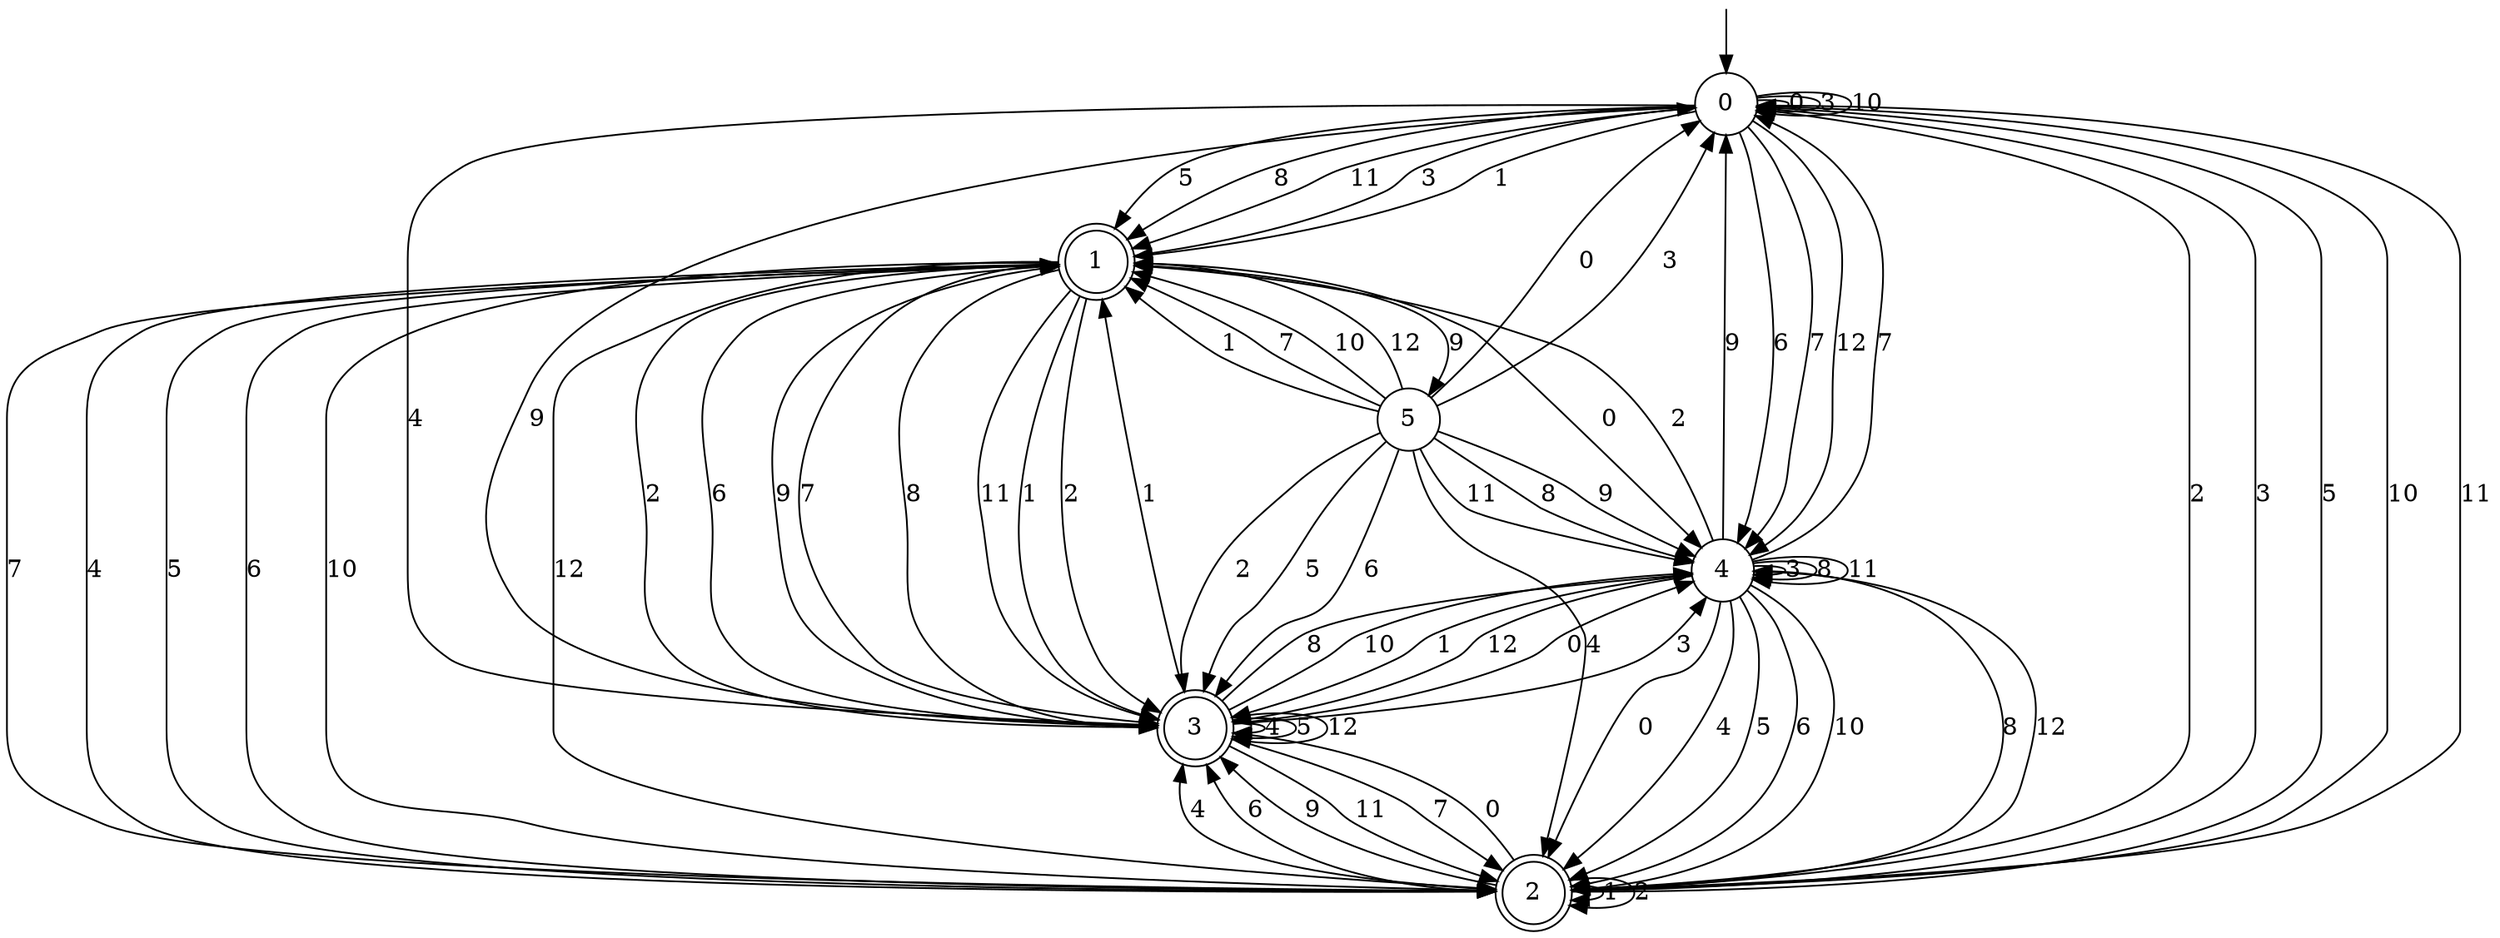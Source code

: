 digraph g {

	s0 [shape="circle" label="0"];
	s1 [shape="doublecircle" label="1"];
	s2 [shape="doublecircle" label="2"];
	s3 [shape="doublecircle" label="3"];
	s4 [shape="circle" label="4"];
	s5 [shape="circle" label="5"];
	s0 -> s0 [label="0"];
	s0 -> s1 [label="1"];
	s0 -> s2 [label="2"];
	s0 -> s0 [label="3"];
	s0 -> s3 [label="4"];
	s0 -> s1 [label="5"];
	s0 -> s4 [label="6"];
	s0 -> s4 [label="7"];
	s0 -> s1 [label="8"];
	s0 -> s3 [label="9"];
	s0 -> s0 [label="10"];
	s0 -> s1 [label="11"];
	s0 -> s4 [label="12"];
	s1 -> s4 [label="0"];
	s1 -> s3 [label="1"];
	s1 -> s3 [label="2"];
	s1 -> s0 [label="3"];
	s1 -> s2 [label="4"];
	s1 -> s2 [label="5"];
	s1 -> s2 [label="6"];
	s1 -> s3 [label="7"];
	s1 -> s3 [label="8"];
	s1 -> s5 [label="9"];
	s1 -> s2 [label="10"];
	s1 -> s3 [label="11"];
	s1 -> s2 [label="12"];
	s2 -> s3 [label="0"];
	s2 -> s2 [label="1"];
	s2 -> s2 [label="2"];
	s2 -> s0 [label="3"];
	s2 -> s3 [label="4"];
	s2 -> s0 [label="5"];
	s2 -> s3 [label="6"];
	s2 -> s1 [label="7"];
	s2 -> s4 [label="8"];
	s2 -> s3 [label="9"];
	s2 -> s0 [label="10"];
	s2 -> s0 [label="11"];
	s2 -> s4 [label="12"];
	s3 -> s4 [label="0"];
	s3 -> s1 [label="1"];
	s3 -> s1 [label="2"];
	s3 -> s4 [label="3"];
	s3 -> s3 [label="4"];
	s3 -> s3 [label="5"];
	s3 -> s1 [label="6"];
	s3 -> s2 [label="7"];
	s3 -> s4 [label="8"];
	s3 -> s1 [label="9"];
	s3 -> s4 [label="10"];
	s3 -> s2 [label="11"];
	s3 -> s3 [label="12"];
	s4 -> s2 [label="0"];
	s4 -> s3 [label="1"];
	s4 -> s1 [label="2"];
	s4 -> s4 [label="3"];
	s4 -> s2 [label="4"];
	s4 -> s2 [label="5"];
	s4 -> s2 [label="6"];
	s4 -> s0 [label="7"];
	s4 -> s4 [label="8"];
	s4 -> s0 [label="9"];
	s4 -> s2 [label="10"];
	s4 -> s4 [label="11"];
	s4 -> s3 [label="12"];
	s5 -> s0 [label="0"];
	s5 -> s1 [label="1"];
	s5 -> s3 [label="2"];
	s5 -> s0 [label="3"];
	s5 -> s2 [label="4"];
	s5 -> s3 [label="5"];
	s5 -> s3 [label="6"];
	s5 -> s1 [label="7"];
	s5 -> s4 [label="8"];
	s5 -> s4 [label="9"];
	s5 -> s1 [label="10"];
	s5 -> s4 [label="11"];
	s5 -> s1 [label="12"];

__start0 [label="" shape="none" width="0" height="0"];
__start0 -> s0;

}
